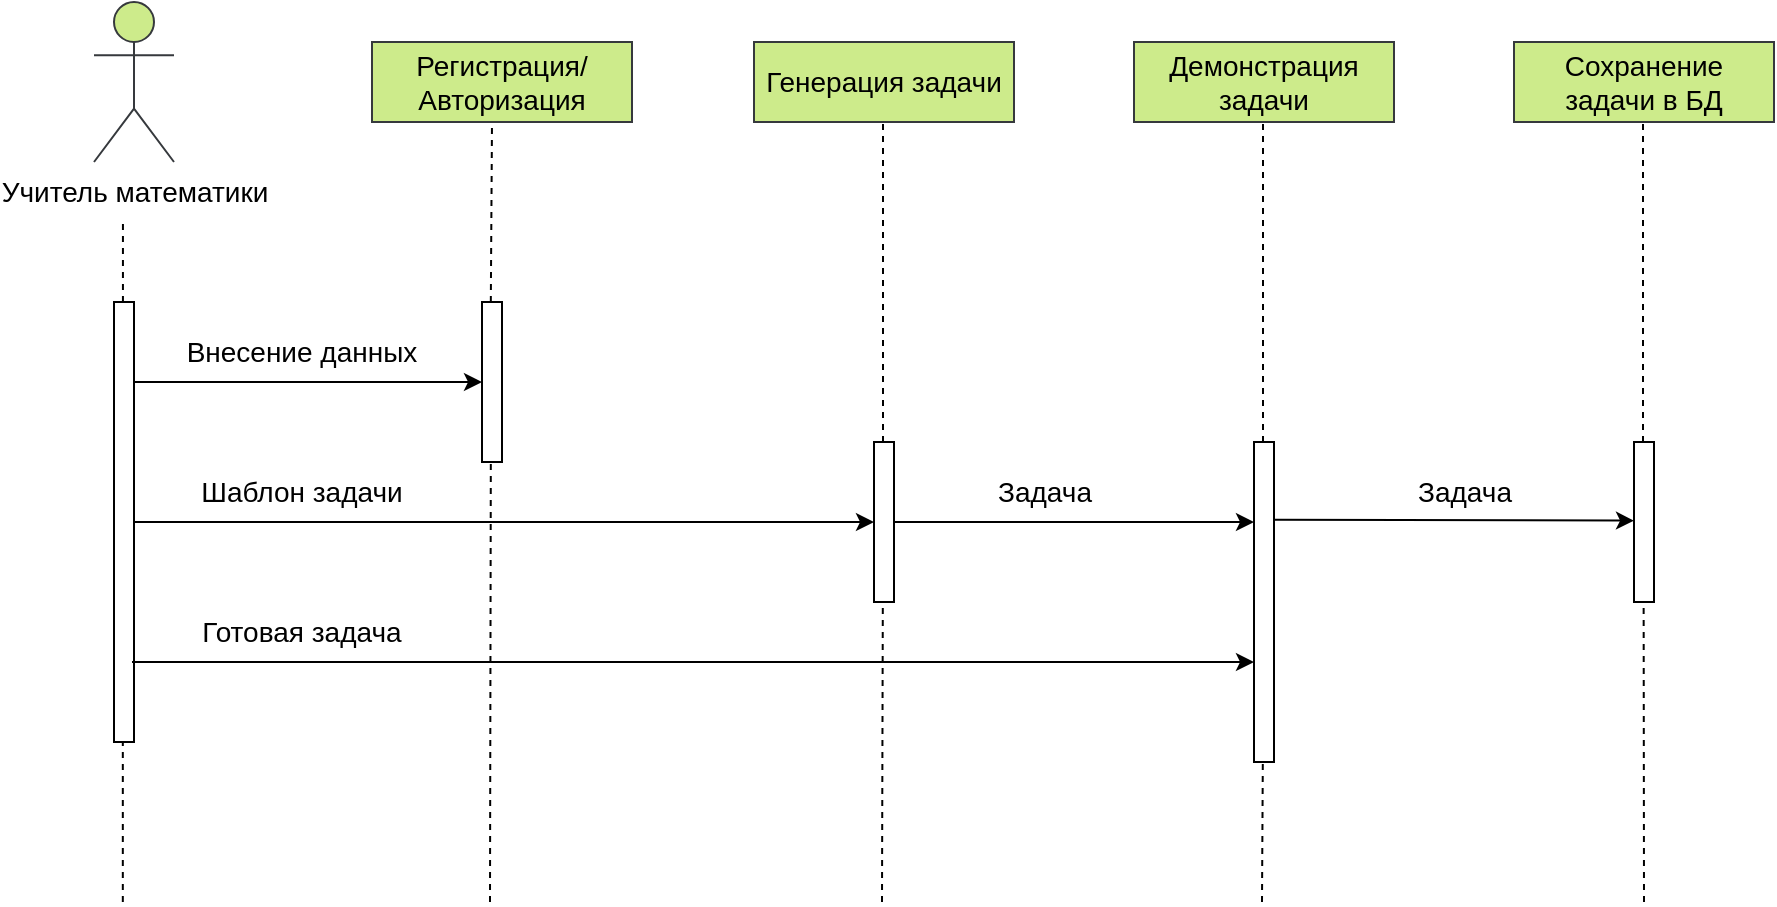 <mxfile version="24.3.1" type="device">
  <diagram name="Страница — 1" id="NHcGlXu7DofftbJSKVmM">
    <mxGraphModel dx="2024" dy="1258" grid="1" gridSize="10" guides="1" tooltips="1" connect="1" arrows="1" fold="1" page="1" pageScale="1" pageWidth="827" pageHeight="1169" math="0" shadow="0">
      <root>
        <mxCell id="0" />
        <mxCell id="1" parent="0" />
        <mxCell id="s73U85u5VPr2uQ-XVRA2-2" value="&lt;font style=&quot;font-size: 14px;&quot;&gt;Учитель математики&lt;/font&gt;" style="shape=umlActor;verticalLabelPosition=bottom;verticalAlign=top;html=1;outlineConnect=0;fillColor=#cdeb8b;strokeColor=#36393d;" vertex="1" parent="1">
          <mxGeometry x="210" y="240" width="40" height="80" as="geometry" />
        </mxCell>
        <mxCell id="s73U85u5VPr2uQ-XVRA2-5" value="" style="html=1;points=[[0,0,0,0,5],[0,1,0,0,-5],[1,0,0,0,5],[1,1,0,0,-5]];perimeter=orthogonalPerimeter;outlineConnect=0;targetShapes=umlLifeline;portConstraint=eastwest;newEdgeStyle={&quot;curved&quot;:0,&quot;rounded&quot;:0};" vertex="1" parent="1">
          <mxGeometry x="220" y="390" width="10" height="220" as="geometry" />
        </mxCell>
        <mxCell id="s73U85u5VPr2uQ-XVRA2-7" value="" style="endArrow=none;dashed=1;html=1;rounded=0;" edge="1" parent="1">
          <mxGeometry width="50" height="50" relative="1" as="geometry">
            <mxPoint x="224.47" y="390" as="sourcePoint" />
            <mxPoint x="224.47" y="350" as="targetPoint" />
          </mxGeometry>
        </mxCell>
        <mxCell id="s73U85u5VPr2uQ-XVRA2-8" value="" style="endArrow=none;dashed=1;html=1;rounded=0;" edge="1" parent="1">
          <mxGeometry width="50" height="50" relative="1" as="geometry">
            <mxPoint x="224.41" y="690" as="sourcePoint" />
            <mxPoint x="224.41" y="610" as="targetPoint" />
          </mxGeometry>
        </mxCell>
        <mxCell id="s73U85u5VPr2uQ-XVRA2-10" value="" style="rounded=0;whiteSpace=wrap;html=1;fillColor=#cdeb8b;strokeColor=#36393d;" vertex="1" parent="1">
          <mxGeometry x="349" y="260" width="130" height="40" as="geometry" />
        </mxCell>
        <mxCell id="s73U85u5VPr2uQ-XVRA2-11" value="&lt;font style=&quot;font-size: 14px;&quot;&gt;Генерация задачи&lt;/font&gt;" style="rounded=0;whiteSpace=wrap;html=1;fillColor=#cdeb8b;strokeColor=#36393d;" vertex="1" parent="1">
          <mxGeometry x="540" y="260" width="130" height="40" as="geometry" />
        </mxCell>
        <mxCell id="s73U85u5VPr2uQ-XVRA2-12" value="&lt;font style=&quot;font-size: 14px;&quot;&gt;Демонстрация задачи&lt;/font&gt;" style="rounded=0;whiteSpace=wrap;html=1;fillColor=#cdeb8b;strokeColor=#36393d;" vertex="1" parent="1">
          <mxGeometry x="730" y="260" width="130" height="40" as="geometry" />
        </mxCell>
        <mxCell id="s73U85u5VPr2uQ-XVRA2-13" value="&lt;font style=&quot;font-size: 14px;&quot;&gt;Сохранение задачи в БД&lt;/font&gt;" style="rounded=0;whiteSpace=wrap;html=1;fillColor=#cdeb8b;strokeColor=#36393d;" vertex="1" parent="1">
          <mxGeometry x="920" y="260" width="130" height="40" as="geometry" />
        </mxCell>
        <mxCell id="s73U85u5VPr2uQ-XVRA2-14" value="" style="endArrow=classic;html=1;rounded=0;" edge="1" parent="1" target="s73U85u5VPr2uQ-XVRA2-15">
          <mxGeometry width="50" height="50" relative="1" as="geometry">
            <mxPoint x="230" y="430" as="sourcePoint" />
            <mxPoint x="370" y="430" as="targetPoint" />
          </mxGeometry>
        </mxCell>
        <mxCell id="s73U85u5VPr2uQ-XVRA2-15" value="" style="html=1;points=[[0,0,0,0,5],[0,1,0,0,-5],[1,0,0,0,5],[1,1,0,0,-5]];perimeter=orthogonalPerimeter;outlineConnect=0;targetShapes=umlLifeline;portConstraint=eastwest;newEdgeStyle={&quot;curved&quot;:0,&quot;rounded&quot;:0};" vertex="1" parent="1">
          <mxGeometry x="404" y="390" width="10" height="80" as="geometry" />
        </mxCell>
        <mxCell id="s73U85u5VPr2uQ-XVRA2-16" value="" style="html=1;points=[[0,0,0,0,5],[0,1,0,0,-5],[1,0,0,0,5],[1,1,0,0,-5]];perimeter=orthogonalPerimeter;outlineConnect=0;targetShapes=umlLifeline;portConstraint=eastwest;newEdgeStyle={&quot;curved&quot;:0,&quot;rounded&quot;:0};" vertex="1" parent="1">
          <mxGeometry x="600" y="460" width="10" height="80" as="geometry" />
        </mxCell>
        <mxCell id="s73U85u5VPr2uQ-XVRA2-18" value="" style="html=1;points=[[0,0,0,0,5],[0,1,0,0,-5],[1,0,0,0,5],[1,1,0,0,-5]];perimeter=orthogonalPerimeter;outlineConnect=0;targetShapes=umlLifeline;portConstraint=eastwest;newEdgeStyle={&quot;curved&quot;:0,&quot;rounded&quot;:0};" vertex="1" parent="1">
          <mxGeometry x="980" y="460" width="10" height="80" as="geometry" />
        </mxCell>
        <mxCell id="s73U85u5VPr2uQ-XVRA2-19" value="" style="endArrow=classic;html=1;rounded=0;" edge="1" parent="1" source="s73U85u5VPr2uQ-XVRA2-5">
          <mxGeometry width="50" height="50" relative="1" as="geometry">
            <mxPoint x="400" y="500.0" as="sourcePoint" />
            <mxPoint x="600" y="500.0" as="targetPoint" />
          </mxGeometry>
        </mxCell>
        <mxCell id="s73U85u5VPr2uQ-XVRA2-20" value="" style="html=1;points=[[0,0,0,0,5],[0,1,0,0,-5],[1,0,0,0,5],[1,1,0,0,-5]];perimeter=orthogonalPerimeter;outlineConnect=0;targetShapes=umlLifeline;portConstraint=eastwest;newEdgeStyle={&quot;curved&quot;:0,&quot;rounded&quot;:0};" vertex="1" parent="1">
          <mxGeometry x="790" y="460" width="10" height="160" as="geometry" />
        </mxCell>
        <mxCell id="s73U85u5VPr2uQ-XVRA2-21" value="" style="endArrow=classic;html=1;rounded=0;" edge="1" parent="1" target="s73U85u5VPr2uQ-XVRA2-20">
          <mxGeometry width="50" height="50" relative="1" as="geometry">
            <mxPoint x="229" y="570" as="sourcePoint" />
            <mxPoint x="599" y="570" as="targetPoint" />
          </mxGeometry>
        </mxCell>
        <mxCell id="s73U85u5VPr2uQ-XVRA2-22" value="" style="endArrow=classic;html=1;rounded=0;" edge="1" parent="1" target="s73U85u5VPr2uQ-XVRA2-20">
          <mxGeometry width="50" height="50" relative="1" as="geometry">
            <mxPoint x="610" y="500" as="sourcePoint" />
            <mxPoint x="770" y="500" as="targetPoint" />
          </mxGeometry>
        </mxCell>
        <mxCell id="s73U85u5VPr2uQ-XVRA2-23" value="" style="endArrow=classic;html=1;rounded=0;" edge="1" parent="1">
          <mxGeometry width="50" height="50" relative="1" as="geometry">
            <mxPoint x="800" y="498.82" as="sourcePoint" />
            <mxPoint x="980" y="499.32" as="targetPoint" />
          </mxGeometry>
        </mxCell>
        <mxCell id="s73U85u5VPr2uQ-XVRA2-25" value="" style="endArrow=none;dashed=1;html=1;rounded=0;" edge="1" parent="1">
          <mxGeometry width="50" height="50" relative="1" as="geometry">
            <mxPoint x="408" y="690" as="sourcePoint" />
            <mxPoint x="408.41" y="470" as="targetPoint" />
          </mxGeometry>
        </mxCell>
        <mxCell id="s73U85u5VPr2uQ-XVRA2-26" value="" style="endArrow=none;dashed=1;html=1;rounded=0;" edge="1" parent="1">
          <mxGeometry width="50" height="50" relative="1" as="geometry">
            <mxPoint x="604" y="690" as="sourcePoint" />
            <mxPoint x="604.41" y="540" as="targetPoint" />
          </mxGeometry>
        </mxCell>
        <mxCell id="s73U85u5VPr2uQ-XVRA2-27" value="" style="endArrow=none;dashed=1;html=1;rounded=0;" edge="1" parent="1">
          <mxGeometry width="50" height="50" relative="1" as="geometry">
            <mxPoint x="794" y="690" as="sourcePoint" />
            <mxPoint x="794.41" y="620" as="targetPoint" />
          </mxGeometry>
        </mxCell>
        <mxCell id="s73U85u5VPr2uQ-XVRA2-28" value="" style="endArrow=none;dashed=1;html=1;rounded=0;" edge="1" parent="1">
          <mxGeometry width="50" height="50" relative="1" as="geometry">
            <mxPoint x="985" y="690" as="sourcePoint" />
            <mxPoint x="984.82" y="540" as="targetPoint" />
          </mxGeometry>
        </mxCell>
        <mxCell id="s73U85u5VPr2uQ-XVRA2-29" value="" style="endArrow=none;dashed=1;html=1;rounded=0;" edge="1" parent="1">
          <mxGeometry width="50" height="50" relative="1" as="geometry">
            <mxPoint x="408.41" y="390" as="sourcePoint" />
            <mxPoint x="409" y="300" as="targetPoint" />
          </mxGeometry>
        </mxCell>
        <mxCell id="s73U85u5VPr2uQ-XVRA2-30" value="" style="endArrow=none;dashed=1;html=1;rounded=0;" edge="1" parent="1" source="s73U85u5VPr2uQ-XVRA2-16">
          <mxGeometry width="50" height="50" relative="1" as="geometry">
            <mxPoint x="604.5" y="380" as="sourcePoint" />
            <mxPoint x="604.5" y="300" as="targetPoint" />
          </mxGeometry>
        </mxCell>
        <mxCell id="s73U85u5VPr2uQ-XVRA2-31" value="" style="endArrow=none;dashed=1;html=1;rounded=0;" edge="1" parent="1" source="s73U85u5VPr2uQ-XVRA2-20">
          <mxGeometry width="50" height="50" relative="1" as="geometry">
            <mxPoint x="794.5" y="380" as="sourcePoint" />
            <mxPoint x="794.5" y="300" as="targetPoint" />
          </mxGeometry>
        </mxCell>
        <mxCell id="s73U85u5VPr2uQ-XVRA2-32" value="" style="endArrow=none;dashed=1;html=1;rounded=0;" edge="1" parent="1" source="s73U85u5VPr2uQ-XVRA2-18">
          <mxGeometry width="50" height="50" relative="1" as="geometry">
            <mxPoint x="984.5" y="380" as="sourcePoint" />
            <mxPoint x="984.5" y="300" as="targetPoint" />
          </mxGeometry>
        </mxCell>
        <mxCell id="s73U85u5VPr2uQ-XVRA2-33" value="&lt;font style=&quot;font-size: 14px;&quot;&gt;Регистрация/Авторизация&lt;/font&gt;" style="text;html=1;align=center;verticalAlign=middle;whiteSpace=wrap;rounded=0;" vertex="1" parent="1">
          <mxGeometry x="384" y="265" width="60" height="30" as="geometry" />
        </mxCell>
        <mxCell id="s73U85u5VPr2uQ-XVRA2-34" value="&lt;font style=&quot;font-size: 14px;&quot;&gt;Внесение данных&lt;/font&gt;" style="text;html=1;align=center;verticalAlign=middle;whiteSpace=wrap;rounded=0;" vertex="1" parent="1">
          <mxGeometry x="244" y="400" width="140" height="30" as="geometry" />
        </mxCell>
        <mxCell id="s73U85u5VPr2uQ-XVRA2-35" value="&lt;span style=&quot;font-size: 14px;&quot;&gt;Шаблон задачи&lt;/span&gt;" style="text;html=1;align=center;verticalAlign=middle;whiteSpace=wrap;rounded=0;" vertex="1" parent="1">
          <mxGeometry x="244" y="470" width="140" height="30" as="geometry" />
        </mxCell>
        <mxCell id="s73U85u5VPr2uQ-XVRA2-36" value="&lt;font style=&quot;font-size: 14px;&quot;&gt;Готовая задача&lt;/font&gt;" style="text;html=1;align=center;verticalAlign=middle;whiteSpace=wrap;rounded=0;" vertex="1" parent="1">
          <mxGeometry x="244" y="540" width="140" height="30" as="geometry" />
        </mxCell>
        <mxCell id="s73U85u5VPr2uQ-XVRA2-37" value="&lt;span style=&quot;font-size: 14px;&quot;&gt;Задача&lt;/span&gt;" style="text;html=1;align=center;verticalAlign=middle;resizable=0;points=[];autosize=1;strokeColor=none;fillColor=none;" vertex="1" parent="1">
          <mxGeometry x="650" y="470" width="70" height="30" as="geometry" />
        </mxCell>
        <mxCell id="s73U85u5VPr2uQ-XVRA2-38" value="&lt;span style=&quot;font-size: 14px;&quot;&gt;Задача&lt;/span&gt;" style="text;html=1;align=center;verticalAlign=middle;resizable=0;points=[];autosize=1;strokeColor=none;fillColor=none;" vertex="1" parent="1">
          <mxGeometry x="860" y="470" width="70" height="30" as="geometry" />
        </mxCell>
      </root>
    </mxGraphModel>
  </diagram>
</mxfile>
